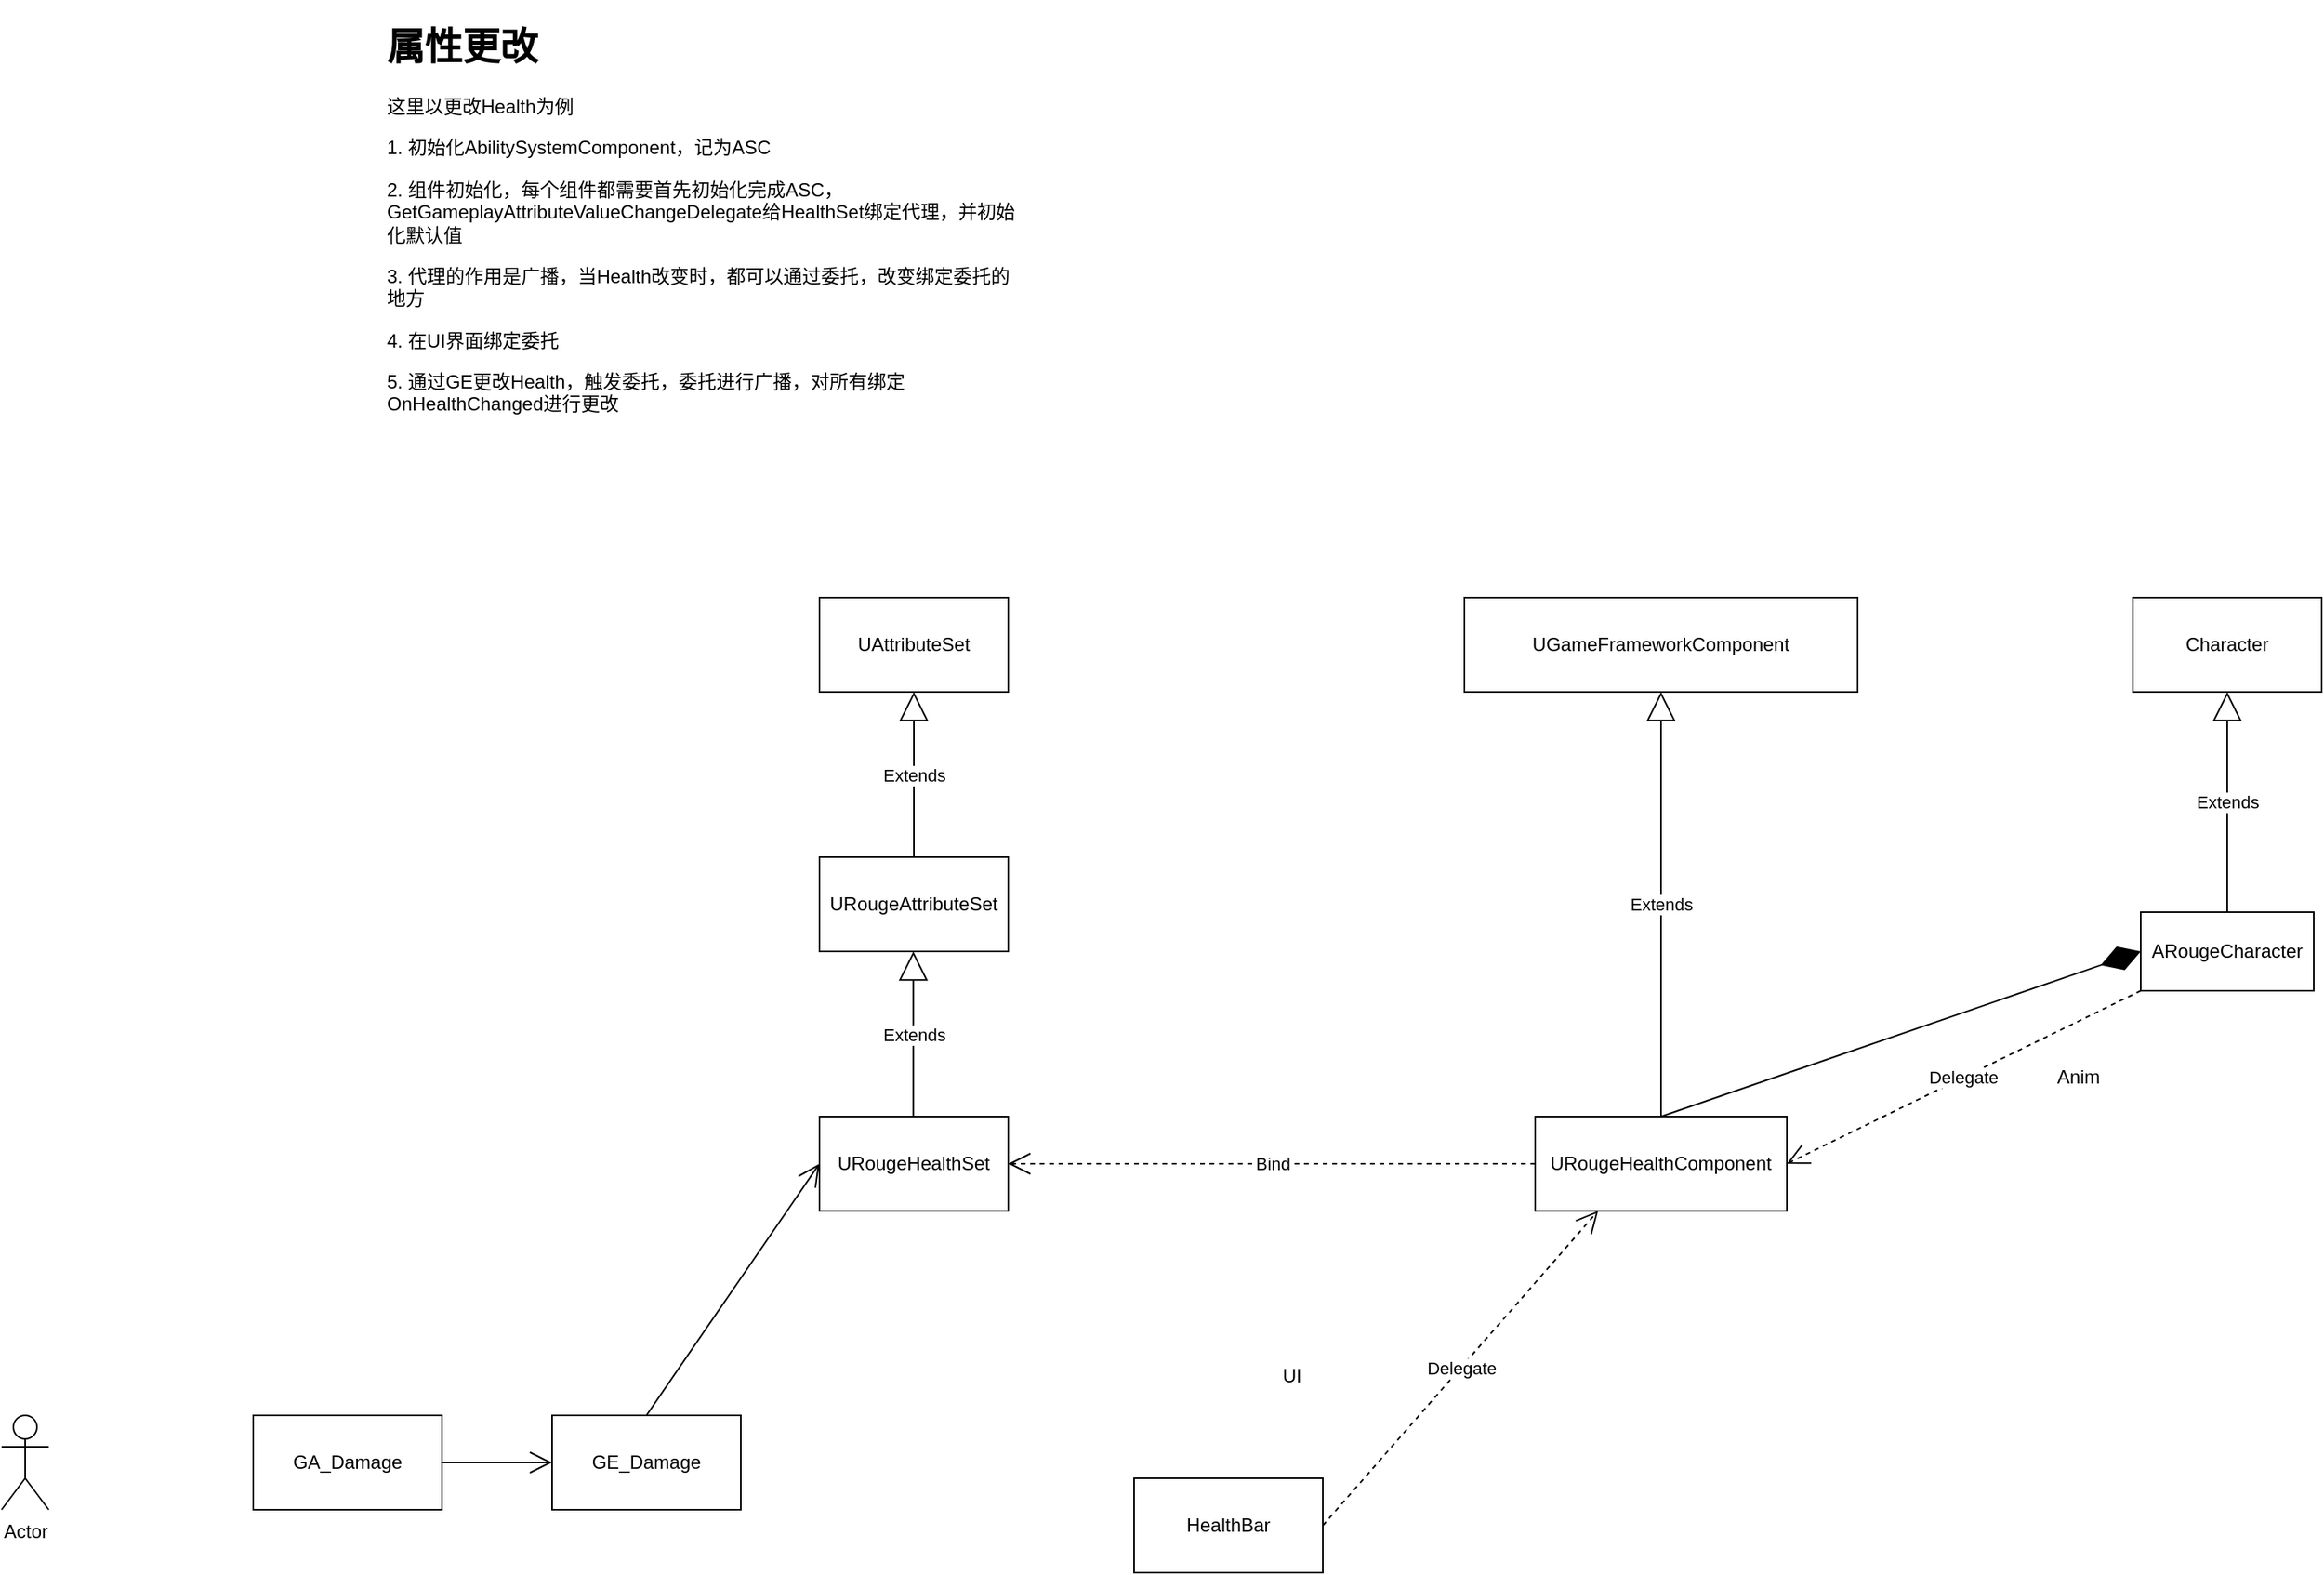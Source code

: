 <mxfile version="22.0.3" type="device">
  <diagram name="第 1 页" id="fhmDNDrW6xCTI_UVaYwa">
    <mxGraphModel dx="3267" dy="1407" grid="1" gridSize="10" guides="1" tooltips="1" connect="1" arrows="1" fold="1" page="1" pageScale="1" pageWidth="827" pageHeight="1169" math="0" shadow="0">
      <root>
        <mxCell id="0" />
        <mxCell id="1" parent="0" />
        <mxCell id="CBv78so2n2Ojm-IPe4CL-1" value="UAttributeSet" style="rounded=0;whiteSpace=wrap;html=1;" vertex="1" parent="1">
          <mxGeometry x="310" y="420" width="120" height="60" as="geometry" />
        </mxCell>
        <mxCell id="CBv78so2n2Ojm-IPe4CL-2" value="&lt;h1&gt;属性更改&lt;/h1&gt;&lt;p&gt;这里以更改Health为例&lt;/p&gt;&lt;p&gt;1. 初始化AbilitySystemComponent，记为ASC&lt;/p&gt;&lt;p&gt;2. 组件初始化，每个组件都需要首先初始化完成ASC，GetGameplayAttributeValueChangeDelegate&lt;span style=&quot;background-color: initial;&quot;&gt;给HealthSet绑定代理，并初始化默认值&lt;/span&gt;&lt;/p&gt;&lt;p&gt;3. 代理的作用是广播，当Health改变时，都可以通过委托，改变绑定委托的地方&lt;/p&gt;&lt;p&gt;4. 在UI界面绑定委托&lt;/p&gt;&lt;p&gt;5. 通过GE更改Health，触发委托，委托进行广播，对所有绑定OnHealthChanged进行更改&lt;/p&gt;" style="text;html=1;strokeColor=none;fillColor=none;spacing=5;spacingTop=-20;whiteSpace=wrap;overflow=hidden;rounded=0;" vertex="1" parent="1">
          <mxGeometry x="30" y="50" width="410" height="280" as="geometry" />
        </mxCell>
        <mxCell id="CBv78so2n2Ojm-IPe4CL-3" value="URougeAttributeSet" style="rounded=0;whiteSpace=wrap;html=1;" vertex="1" parent="1">
          <mxGeometry x="310" y="585" width="120" height="60" as="geometry" />
        </mxCell>
        <mxCell id="CBv78so2n2Ojm-IPe4CL-4" value="Extends" style="endArrow=block;endSize=16;endFill=0;html=1;rounded=0;exitX=0.5;exitY=0;exitDx=0;exitDy=0;entryX=0.5;entryY=1;entryDx=0;entryDy=0;" edge="1" parent="1" source="CBv78so2n2Ojm-IPe4CL-3" target="CBv78so2n2Ojm-IPe4CL-1">
          <mxGeometry width="160" relative="1" as="geometry">
            <mxPoint x="360" y="630" as="sourcePoint" />
            <mxPoint x="520" y="630" as="targetPoint" />
          </mxGeometry>
        </mxCell>
        <mxCell id="CBv78so2n2Ojm-IPe4CL-5" value="URougeHealthSet" style="rounded=0;whiteSpace=wrap;html=1;" vertex="1" parent="1">
          <mxGeometry x="310" y="750" width="120" height="60" as="geometry" />
        </mxCell>
        <mxCell id="CBv78so2n2Ojm-IPe4CL-6" value="Extends" style="endArrow=block;endSize=16;endFill=0;html=1;rounded=0;exitX=0.5;exitY=0;exitDx=0;exitDy=0;entryX=0.5;entryY=1;entryDx=0;entryDy=0;" edge="1" parent="1">
          <mxGeometry width="160" relative="1" as="geometry">
            <mxPoint x="369.66" y="750" as="sourcePoint" />
            <mxPoint x="369.66" y="645" as="targetPoint" />
          </mxGeometry>
        </mxCell>
        <mxCell id="CBv78so2n2Ojm-IPe4CL-7" value="URougeHealthComponent" style="rounded=0;whiteSpace=wrap;html=1;" vertex="1" parent="1">
          <mxGeometry x="765" y="750" width="160" height="60" as="geometry" />
        </mxCell>
        <mxCell id="CBv78so2n2Ojm-IPe4CL-8" value="ARougeCharacter" style="html=1;whiteSpace=wrap;" vertex="1" parent="1">
          <mxGeometry x="1150" y="620" width="110" height="50" as="geometry" />
        </mxCell>
        <mxCell id="CBv78so2n2Ojm-IPe4CL-9" value="" style="endArrow=diamondThin;endFill=1;endSize=24;html=1;rounded=0;exitX=0.5;exitY=0;exitDx=0;exitDy=0;entryX=0;entryY=0.5;entryDx=0;entryDy=0;" edge="1" parent="1" source="CBv78so2n2Ojm-IPe4CL-7" target="CBv78so2n2Ojm-IPe4CL-8">
          <mxGeometry width="160" relative="1" as="geometry">
            <mxPoint x="830" y="700" as="sourcePoint" />
            <mxPoint x="990" y="700" as="targetPoint" />
          </mxGeometry>
        </mxCell>
        <mxCell id="CBv78so2n2Ojm-IPe4CL-10" value="Bind" style="endArrow=open;endSize=12;dashed=1;html=1;rounded=0;exitX=0;exitY=0.5;exitDx=0;exitDy=0;entryX=1;entryY=0.5;entryDx=0;entryDy=0;" edge="1" parent="1" source="CBv78so2n2Ojm-IPe4CL-7" target="CBv78so2n2Ojm-IPe4CL-5">
          <mxGeometry width="160" relative="1" as="geometry">
            <mxPoint x="590" y="800" as="sourcePoint" />
            <mxPoint x="750" y="800" as="targetPoint" />
          </mxGeometry>
        </mxCell>
        <mxCell id="CBv78so2n2Ojm-IPe4CL-12" value="UGameFrameworkComponent" style="rounded=0;whiteSpace=wrap;html=1;" vertex="1" parent="1">
          <mxGeometry x="720" y="420" width="250" height="60" as="geometry" />
        </mxCell>
        <mxCell id="CBv78so2n2Ojm-IPe4CL-14" value="Extends" style="endArrow=block;endSize=16;endFill=0;html=1;rounded=0;exitX=0.5;exitY=0;exitDx=0;exitDy=0;entryX=0.5;entryY=1;entryDx=0;entryDy=0;" edge="1" parent="1" source="CBv78so2n2Ojm-IPe4CL-7" target="CBv78so2n2Ojm-IPe4CL-12">
          <mxGeometry width="160" relative="1" as="geometry">
            <mxPoint x="840" y="700" as="sourcePoint" />
            <mxPoint x="840" y="560" as="targetPoint" />
          </mxGeometry>
        </mxCell>
        <mxCell id="CBv78so2n2Ojm-IPe4CL-15" value="Character" style="rounded=0;whiteSpace=wrap;html=1;" vertex="1" parent="1">
          <mxGeometry x="1145" y="420" width="120" height="60" as="geometry" />
        </mxCell>
        <mxCell id="CBv78so2n2Ojm-IPe4CL-17" value="HealthBar" style="rounded=0;whiteSpace=wrap;html=1;" vertex="1" parent="1">
          <mxGeometry x="510" y="980" width="120" height="60" as="geometry" />
        </mxCell>
        <mxCell id="CBv78so2n2Ojm-IPe4CL-18" value="Delegate" style="endArrow=open;endSize=12;dashed=1;html=1;rounded=0;exitX=1;exitY=0.5;exitDx=0;exitDy=0;entryX=0.25;entryY=1;entryDx=0;entryDy=0;" edge="1" parent="1" source="CBv78so2n2Ojm-IPe4CL-17" target="CBv78so2n2Ojm-IPe4CL-7">
          <mxGeometry x="0.001" width="160" relative="1" as="geometry">
            <mxPoint x="715" y="920" as="sourcePoint" />
            <mxPoint x="380" y="920" as="targetPoint" />
            <mxPoint as="offset" />
          </mxGeometry>
        </mxCell>
        <mxCell id="CBv78so2n2Ojm-IPe4CL-20" value="Delegate" style="endArrow=open;endSize=12;dashed=1;html=1;rounded=0;exitX=0;exitY=1;exitDx=0;exitDy=0;entryX=1;entryY=0.5;entryDx=0;entryDy=0;" edge="1" parent="1" source="CBv78so2n2Ojm-IPe4CL-8" target="CBv78so2n2Ojm-IPe4CL-7">
          <mxGeometry x="0.001" width="160" relative="1" as="geometry">
            <mxPoint x="1085" y="940" as="sourcePoint" />
            <mxPoint x="1260" y="740" as="targetPoint" />
            <mxPoint as="offset" />
          </mxGeometry>
        </mxCell>
        <mxCell id="CBv78so2n2Ojm-IPe4CL-21" value="UI" style="text;html=1;align=center;verticalAlign=middle;resizable=0;points=[];autosize=1;strokeColor=none;fillColor=none;" vertex="1" parent="1">
          <mxGeometry x="590" y="900" width="40" height="30" as="geometry" />
        </mxCell>
        <mxCell id="CBv78so2n2Ojm-IPe4CL-22" value="Anim" style="text;html=1;align=center;verticalAlign=middle;resizable=0;points=[];autosize=1;strokeColor=none;fillColor=none;" vertex="1" parent="1">
          <mxGeometry x="1085" y="710" width="50" height="30" as="geometry" />
        </mxCell>
        <mxCell id="CBv78so2n2Ojm-IPe4CL-23" value="Extends" style="endArrow=block;endSize=16;endFill=0;html=1;rounded=0;exitX=0.5;exitY=0;exitDx=0;exitDy=0;entryX=0.5;entryY=1;entryDx=0;entryDy=0;" edge="1" parent="1" source="CBv78so2n2Ojm-IPe4CL-8" target="CBv78so2n2Ojm-IPe4CL-15">
          <mxGeometry width="160" relative="1" as="geometry">
            <mxPoint x="1290" y="760" as="sourcePoint" />
            <mxPoint x="1290" y="490" as="targetPoint" />
          </mxGeometry>
        </mxCell>
        <mxCell id="CBv78so2n2Ojm-IPe4CL-24" value="GA_Damage" style="rounded=0;whiteSpace=wrap;html=1;" vertex="1" parent="1">
          <mxGeometry x="-50" y="940" width="120" height="60" as="geometry" />
        </mxCell>
        <mxCell id="CBv78so2n2Ojm-IPe4CL-26" value="GE_Damage" style="rounded=0;whiteSpace=wrap;html=1;" vertex="1" parent="1">
          <mxGeometry x="140" y="940" width="120" height="60" as="geometry" />
        </mxCell>
        <mxCell id="CBv78so2n2Ojm-IPe4CL-27" value="" style="endArrow=open;endFill=1;endSize=12;html=1;rounded=0;exitX=1;exitY=0.5;exitDx=0;exitDy=0;" edge="1" parent="1" source="CBv78so2n2Ojm-IPe4CL-24" target="CBv78so2n2Ojm-IPe4CL-26">
          <mxGeometry width="160" relative="1" as="geometry">
            <mxPoint x="1480" y="970" as="sourcePoint" />
            <mxPoint x="1640" y="970" as="targetPoint" />
          </mxGeometry>
        </mxCell>
        <mxCell id="CBv78so2n2Ojm-IPe4CL-28" value="" style="endArrow=open;endFill=1;endSize=12;html=1;rounded=0;exitX=0.5;exitY=0;exitDx=0;exitDy=0;entryX=0;entryY=0.5;entryDx=0;entryDy=0;" edge="1" parent="1" source="CBv78so2n2Ojm-IPe4CL-26" target="CBv78so2n2Ojm-IPe4CL-5">
          <mxGeometry width="160" relative="1" as="geometry">
            <mxPoint x="330" y="900" as="sourcePoint" />
            <mxPoint x="490" y="900" as="targetPoint" />
          </mxGeometry>
        </mxCell>
        <mxCell id="CBv78so2n2Ojm-IPe4CL-29" value="Actor" style="shape=umlActor;verticalLabelPosition=bottom;verticalAlign=top;html=1;" vertex="1" parent="1">
          <mxGeometry x="-210" y="940" width="30" height="60" as="geometry" />
        </mxCell>
      </root>
    </mxGraphModel>
  </diagram>
</mxfile>
